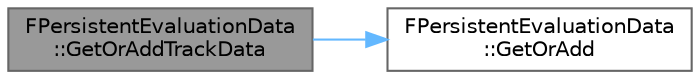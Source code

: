 digraph "FPersistentEvaluationData::GetOrAddTrackData"
{
 // INTERACTIVE_SVG=YES
 // LATEX_PDF_SIZE
  bgcolor="transparent";
  edge [fontname=Helvetica,fontsize=10,labelfontname=Helvetica,labelfontsize=10];
  node [fontname=Helvetica,fontsize=10,shape=box,height=0.2,width=0.4];
  rankdir="LR";
  Node1 [id="Node000001",label="FPersistentEvaluationData\l::GetOrAddTrackData",height=0.2,width=0.4,color="gray40", fillcolor="grey60", style="filled", fontcolor="black",tooltip="User accessor functions for persistent data relating to the current track."];
  Node1 -> Node2 [id="edge1_Node000001_Node000002",color="steelblue1",style="solid",tooltip=" "];
  Node2 [id="Node000002",label="FPersistentEvaluationData\l::GetOrAdd",height=0.2,width=0.4,color="grey40", fillcolor="white", style="filled",URL="$d2/d35/structFPersistentEvaluationData.html#a4213b6a2ee53a2f312d7c9f2975c469d",tooltip="User accessor functions for shared data keys."];
}
